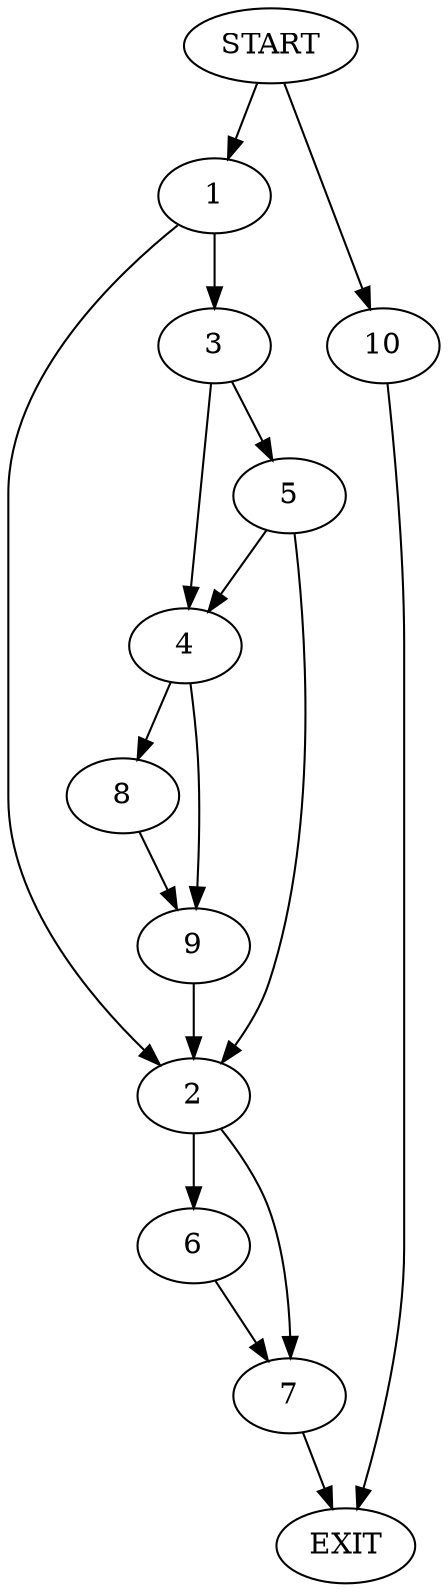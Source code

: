 digraph {
0 [label="START"]
11 [label="EXIT"]
0 -> 1
1 -> 2
1 -> 3
3 -> 4
3 -> 5
2 -> 6
2 -> 7
5 -> 2
5 -> 4
4 -> 8
4 -> 9
8 -> 9
9 -> 2
7 -> 11
6 -> 7
0 -> 10
10 -> 11
}
